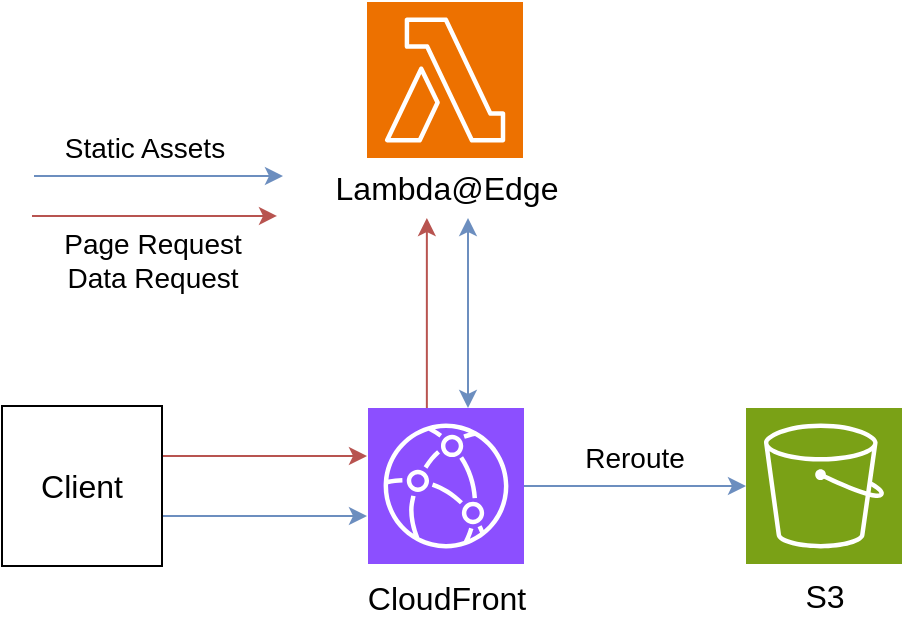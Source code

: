 <mxfile version="21.7.5" type="device">
  <diagram name="Page-1" id="7dq5iBuF4NVI_BzGUCOx">
    <mxGraphModel dx="945" dy="815" grid="0" gridSize="10" guides="1" tooltips="1" connect="1" arrows="1" fold="1" page="0" pageScale="1" pageWidth="850" pageHeight="1100" math="0" shadow="0">
      <root>
        <mxCell id="0" />
        <mxCell id="1" parent="0" />
        <mxCell id="9miko9YmAMsTaBrA5f3_-5" style="edgeStyle=orthogonalEdgeStyle;rounded=0;orthogonalLoop=1;jettySize=auto;html=1;fillColor=#f8cecc;strokeColor=#b85450;" parent="1" edge="1">
          <mxGeometry relative="1" as="geometry">
            <Array as="points">
              <mxPoint x="22" y="-201.02" />
            </Array>
            <mxPoint x="90.5" y="-201.02" as="targetPoint" />
            <mxPoint x="-32" y="-201.02" as="sourcePoint" />
          </mxGeometry>
        </mxCell>
        <mxCell id="9miko9YmAMsTaBrA5f3_-11" value="Page Request&lt;br style=&quot;font-size: 14px;&quot;&gt;Data Request" style="edgeLabel;html=1;align=center;verticalAlign=middle;resizable=0;points=[];fontSize=14;" parent="9miko9YmAMsTaBrA5f3_-5" vertex="1" connectable="0">
          <mxGeometry x="-0.253" y="-1" relative="1" as="geometry">
            <mxPoint x="14" y="21" as="offset" />
          </mxGeometry>
        </mxCell>
        <mxCell id="9miko9YmAMsTaBrA5f3_-8" style="edgeStyle=orthogonalEdgeStyle;rounded=0;orthogonalLoop=1;jettySize=auto;html=1;fillColor=#dae8fc;strokeColor=#6c8ebf;" parent="1" edge="1">
          <mxGeometry relative="1" as="geometry">
            <Array as="points">
              <mxPoint x="39.5" y="-221" />
              <mxPoint x="39.5" y="-221" />
            </Array>
            <mxPoint x="-31" y="-221" as="sourcePoint" />
            <mxPoint x="93.5" y="-221" as="targetPoint" />
          </mxGeometry>
        </mxCell>
        <mxCell id="9miko9YmAMsTaBrA5f3_-10" value="Static Assets" style="edgeLabel;html=1;align=center;verticalAlign=middle;resizable=0;points=[];fontSize=14;" parent="9miko9YmAMsTaBrA5f3_-8" vertex="1" connectable="0">
          <mxGeometry x="-0.323" y="-2" relative="1" as="geometry">
            <mxPoint x="13" y="-16" as="offset" />
          </mxGeometry>
        </mxCell>
        <mxCell id="q8UiP1E4GkmoTODe-Jvb-5" style="edgeStyle=orthogonalEdgeStyle;rounded=0;orthogonalLoop=1;jettySize=auto;html=1;fillColor=#dae8fc;strokeColor=#6c8ebf;" edge="1" parent="1">
          <mxGeometry relative="1" as="geometry">
            <mxPoint x="32.5" y="-51" as="sourcePoint" />
            <mxPoint x="135.5" y="-51" as="targetPoint" />
          </mxGeometry>
        </mxCell>
        <mxCell id="q8UiP1E4GkmoTODe-Jvb-6" value="" style="edgeStyle=orthogonalEdgeStyle;rounded=0;orthogonalLoop=1;jettySize=auto;html=1;fillColor=#f8cecc;strokeColor=#b85450;" edge="1" parent="1">
          <mxGeometry relative="1" as="geometry">
            <mxPoint x="32.5" y="-81" as="sourcePoint" />
            <mxPoint x="135.5" y="-81" as="targetPoint" />
          </mxGeometry>
        </mxCell>
        <mxCell id="9miko9YmAMsTaBrA5f3_-4" value="Client" style="whiteSpace=wrap;html=1;fontSize=16;" parent="1" vertex="1">
          <mxGeometry x="-47" y="-106" width="80" height="80" as="geometry" />
        </mxCell>
        <mxCell id="9miko9YmAMsTaBrA5f3_-6" value="" style="sketch=0;points=[[0,0,0],[0.25,0,0],[0.5,0,0],[0.75,0,0],[1,0,0],[0,1,0],[0.25,1,0],[0.5,1,0],[0.75,1,0],[1,1,0],[0,0.25,0],[0,0.5,0],[0,0.75,0],[1,0.25,0],[1,0.5,0],[1,0.75,0]];outlineConnect=0;fontColor=#232F3E;fillColor=#7AA116;strokeColor=#ffffff;dashed=0;verticalLabelPosition=bottom;verticalAlign=top;align=center;html=1;fontSize=12;fontStyle=0;aspect=fixed;shape=mxgraph.aws4.resourceIcon;resIcon=mxgraph.aws4.s3;" parent="1" vertex="1">
          <mxGeometry x="325" y="-105" width="78" height="78" as="geometry" />
        </mxCell>
        <mxCell id="9miko9YmAMsTaBrA5f3_-7" value="S3" style="text;html=1;align=center;verticalAlign=middle;resizable=0;points=[];autosize=1;strokeColor=none;fillColor=none;fontSize=16;" parent="1" vertex="1">
          <mxGeometry x="345" y="-27" width="38" height="31" as="geometry" />
        </mxCell>
        <mxCell id="q8UiP1E4GkmoTODe-Jvb-2" style="edgeStyle=orthogonalEdgeStyle;rounded=0;orthogonalLoop=1;jettySize=auto;html=1;fillColor=#dae8fc;strokeColor=#6c8ebf;" edge="1" parent="1" source="lpgDaRIYxFEtYe-A6Hpc-1" target="9miko9YmAMsTaBrA5f3_-6">
          <mxGeometry relative="1" as="geometry" />
        </mxCell>
        <mxCell id="q8UiP1E4GkmoTODe-Jvb-4" style="edgeStyle=orthogonalEdgeStyle;rounded=0;orthogonalLoop=1;jettySize=auto;html=1;fillColor=#f8cecc;strokeColor=#b85450;startArrow=none;startFill=0;" edge="1" parent="1">
          <mxGeometry relative="1" as="geometry">
            <mxPoint x="165.43" y="-105" as="sourcePoint" />
            <mxPoint x="165.43" y="-200" as="targetPoint" />
          </mxGeometry>
        </mxCell>
        <mxCell id="lpgDaRIYxFEtYe-A6Hpc-1" value="" style="sketch=0;points=[[0,0,0],[0.25,0,0],[0.5,0,0],[0.75,0,0],[1,0,0],[0,1,0],[0.25,1,0],[0.5,1,0],[0.75,1,0],[1,1,0],[0,0.25,0],[0,0.5,0],[0,0.75,0],[1,0.25,0],[1,0.5,0],[1,0.75,0]];outlineConnect=0;fontColor=#232F3E;fillColor=#8C4FFF;strokeColor=#ffffff;dashed=0;verticalLabelPosition=bottom;verticalAlign=top;align=center;html=1;fontSize=12;fontStyle=0;aspect=fixed;shape=mxgraph.aws4.resourceIcon;resIcon=mxgraph.aws4.cloudfront;" parent="1" vertex="1">
          <mxGeometry x="136" y="-105" width="78" height="78" as="geometry" />
        </mxCell>
        <mxCell id="lpgDaRIYxFEtYe-A6Hpc-2" value="CloudFront" style="text;html=1;align=center;verticalAlign=middle;resizable=0;points=[];autosize=1;strokeColor=none;fillColor=none;fontSize=16;" parent="1" vertex="1">
          <mxGeometry x="126.5" y="-26" width="97" height="31" as="geometry" />
        </mxCell>
        <mxCell id="lpgDaRIYxFEtYe-A6Hpc-7" value="" style="sketch=0;points=[[0,0,0],[0.25,0,0],[0.5,0,0],[0.75,0,0],[1,0,0],[0,1,0],[0.25,1,0],[0.5,1,0],[0.75,1,0],[1,1,0],[0,0.25,0],[0,0.5,0],[0,0.75,0],[1,0.25,0],[1,0.5,0],[1,0.75,0]];outlineConnect=0;fontColor=#232F3E;fillColor=#ED7100;strokeColor=#ffffff;dashed=0;verticalLabelPosition=bottom;verticalAlign=top;align=center;html=1;fontSize=12;fontStyle=0;aspect=fixed;shape=mxgraph.aws4.resourceIcon;resIcon=mxgraph.aws4.lambda;" parent="1" vertex="1">
          <mxGeometry x="135.5" y="-308" width="78" height="78" as="geometry" />
        </mxCell>
        <mxCell id="lpgDaRIYxFEtYe-A6Hpc-11" style="edgeStyle=orthogonalEdgeStyle;rounded=0;orthogonalLoop=1;jettySize=auto;html=1;startArrow=classic;startFill=1;fillColor=#dae8fc;strokeColor=#6c8ebf;" parent="1" edge="1">
          <mxGeometry relative="1" as="geometry">
            <mxPoint x="186" y="-200" as="sourcePoint" />
            <mxPoint x="186" y="-105" as="targetPoint" />
            <Array as="points">
              <mxPoint x="186" y="-170" />
              <mxPoint x="186" y="-170" />
            </Array>
          </mxGeometry>
        </mxCell>
        <mxCell id="lpgDaRIYxFEtYe-A6Hpc-12" value="Reroute" style="edgeLabel;html=1;align=center;verticalAlign=middle;resizable=0;points=[];fontSize=14;" parent="lpgDaRIYxFEtYe-A6Hpc-11" vertex="1" connectable="0">
          <mxGeometry x="-0.074" y="-1" relative="1" as="geometry">
            <mxPoint x="84" y="76" as="offset" />
          </mxGeometry>
        </mxCell>
        <mxCell id="lpgDaRIYxFEtYe-A6Hpc-8" value="Lambda@Edge" style="text;html=1;align=center;verticalAlign=middle;resizable=0;points=[];autosize=1;strokeColor=none;fillColor=none;fontSize=16;" parent="1" vertex="1">
          <mxGeometry x="110.5" y="-231" width="129" height="31" as="geometry" />
        </mxCell>
      </root>
    </mxGraphModel>
  </diagram>
</mxfile>
